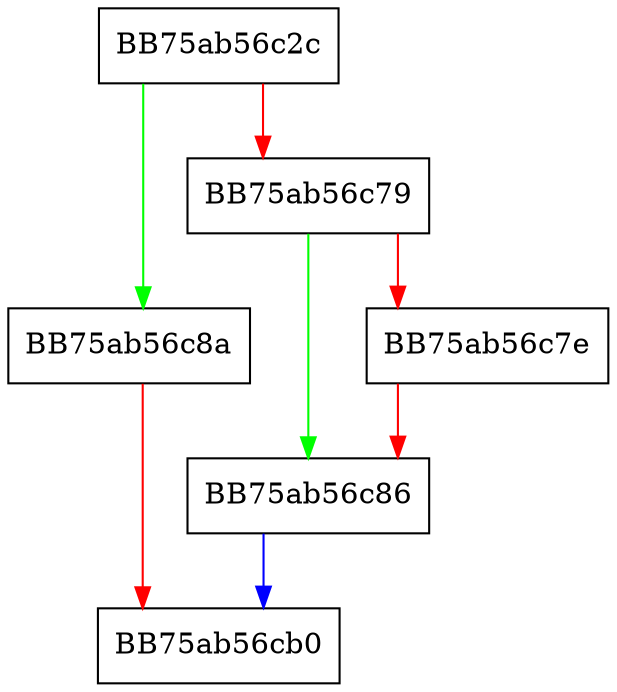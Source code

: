 digraph sqlite3Reprepare {
  node [shape="box"];
  graph [splines=ortho];
  BB75ab56c2c -> BB75ab56c8a [color="green"];
  BB75ab56c2c -> BB75ab56c79 [color="red"];
  BB75ab56c79 -> BB75ab56c86 [color="green"];
  BB75ab56c79 -> BB75ab56c7e [color="red"];
  BB75ab56c7e -> BB75ab56c86 [color="red"];
  BB75ab56c86 -> BB75ab56cb0 [color="blue"];
  BB75ab56c8a -> BB75ab56cb0 [color="red"];
}